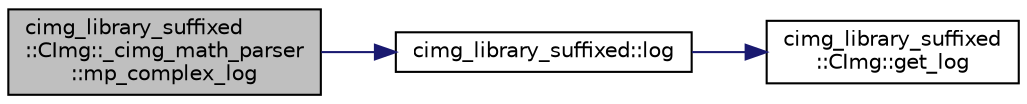 digraph "cimg_library_suffixed::CImg::_cimg_math_parser::mp_complex_log"
{
  edge [fontname="Helvetica",fontsize="10",labelfontname="Helvetica",labelfontsize="10"];
  node [fontname="Helvetica",fontsize="10",shape=record];
  rankdir="LR";
  Node260 [label="cimg_library_suffixed\l::CImg::_cimg_math_parser\l::mp_complex_log",height=0.2,width=0.4,color="black", fillcolor="grey75", style="filled", fontcolor="black"];
  Node260 -> Node261 [color="midnightblue",fontsize="10",style="solid",fontname="Helvetica"];
  Node261 [label="cimg_library_suffixed::log",height=0.2,width=0.4,color="black", fillcolor="white", style="filled",URL="$namespacecimg__library__suffixed.html#a65baff382319a3677fd777a976a4f50b"];
  Node261 -> Node262 [color="midnightblue",fontsize="10",style="solid",fontname="Helvetica"];
  Node262 [label="cimg_library_suffixed\l::CImg::get_log",height=0.2,width=0.4,color="black", fillcolor="white", style="filled",URL="$structcimg__library__suffixed_1_1_c_img.html#a560dd5fe13a0b40fcf95e2ea7020381e",tooltip="Compute the logarithm of each pixel value . "];
}

